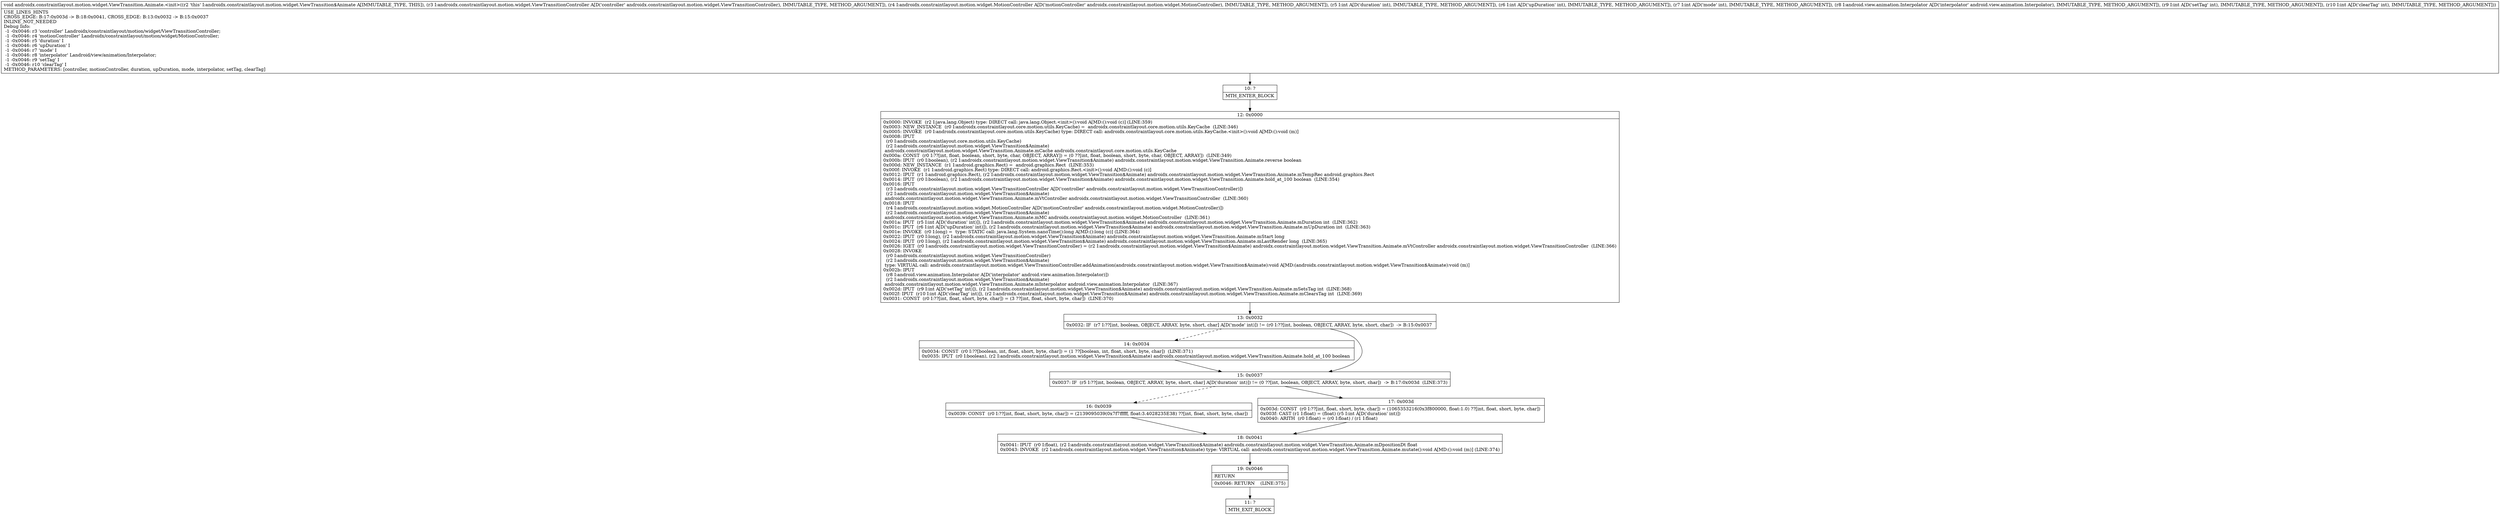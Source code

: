 digraph "CFG forandroidx.constraintlayout.motion.widget.ViewTransition.Animate.\<init\>(Landroidx\/constraintlayout\/motion\/widget\/ViewTransitionController;Landroidx\/constraintlayout\/motion\/widget\/MotionController;IIILandroid\/view\/animation\/Interpolator;II)V" {
Node_10 [shape=record,label="{10\:\ ?|MTH_ENTER_BLOCK\l}"];
Node_12 [shape=record,label="{12\:\ 0x0000|0x0000: INVOKE  (r2 I:java.lang.Object) type: DIRECT call: java.lang.Object.\<init\>():void A[MD:():void (c)] (LINE:359)\l0x0003: NEW_INSTANCE  (r0 I:androidx.constraintlayout.core.motion.utils.KeyCache) =  androidx.constraintlayout.core.motion.utils.KeyCache  (LINE:346)\l0x0005: INVOKE  (r0 I:androidx.constraintlayout.core.motion.utils.KeyCache) type: DIRECT call: androidx.constraintlayout.core.motion.utils.KeyCache.\<init\>():void A[MD:():void (m)]\l0x0008: IPUT  \l  (r0 I:androidx.constraintlayout.core.motion.utils.KeyCache)\l  (r2 I:androidx.constraintlayout.motion.widget.ViewTransition$Animate)\l androidx.constraintlayout.motion.widget.ViewTransition.Animate.mCache androidx.constraintlayout.core.motion.utils.KeyCache \l0x000a: CONST  (r0 I:??[int, float, boolean, short, byte, char, OBJECT, ARRAY]) = (0 ??[int, float, boolean, short, byte, char, OBJECT, ARRAY])  (LINE:349)\l0x000b: IPUT  (r0 I:boolean), (r2 I:androidx.constraintlayout.motion.widget.ViewTransition$Animate) androidx.constraintlayout.motion.widget.ViewTransition.Animate.reverse boolean \l0x000d: NEW_INSTANCE  (r1 I:android.graphics.Rect) =  android.graphics.Rect  (LINE:353)\l0x000f: INVOKE  (r1 I:android.graphics.Rect) type: DIRECT call: android.graphics.Rect.\<init\>():void A[MD:():void (c)]\l0x0012: IPUT  (r1 I:android.graphics.Rect), (r2 I:androidx.constraintlayout.motion.widget.ViewTransition$Animate) androidx.constraintlayout.motion.widget.ViewTransition.Animate.mTempRec android.graphics.Rect \l0x0014: IPUT  (r0 I:boolean), (r2 I:androidx.constraintlayout.motion.widget.ViewTransition$Animate) androidx.constraintlayout.motion.widget.ViewTransition.Animate.hold_at_100 boolean  (LINE:354)\l0x0016: IPUT  \l  (r3 I:androidx.constraintlayout.motion.widget.ViewTransitionController A[D('controller' androidx.constraintlayout.motion.widget.ViewTransitionController)])\l  (r2 I:androidx.constraintlayout.motion.widget.ViewTransition$Animate)\l androidx.constraintlayout.motion.widget.ViewTransition.Animate.mVtController androidx.constraintlayout.motion.widget.ViewTransitionController  (LINE:360)\l0x0018: IPUT  \l  (r4 I:androidx.constraintlayout.motion.widget.MotionController A[D('motionController' androidx.constraintlayout.motion.widget.MotionController)])\l  (r2 I:androidx.constraintlayout.motion.widget.ViewTransition$Animate)\l androidx.constraintlayout.motion.widget.ViewTransition.Animate.mMC androidx.constraintlayout.motion.widget.MotionController  (LINE:361)\l0x001a: IPUT  (r5 I:int A[D('duration' int)]), (r2 I:androidx.constraintlayout.motion.widget.ViewTransition$Animate) androidx.constraintlayout.motion.widget.ViewTransition.Animate.mDuration int  (LINE:362)\l0x001c: IPUT  (r6 I:int A[D('upDuration' int)]), (r2 I:androidx.constraintlayout.motion.widget.ViewTransition$Animate) androidx.constraintlayout.motion.widget.ViewTransition.Animate.mUpDuration int  (LINE:363)\l0x001e: INVOKE  (r0 I:long) =  type: STATIC call: java.lang.System.nanoTime():long A[MD:():long (c)] (LINE:364)\l0x0022: IPUT  (r0 I:long), (r2 I:androidx.constraintlayout.motion.widget.ViewTransition$Animate) androidx.constraintlayout.motion.widget.ViewTransition.Animate.mStart long \l0x0024: IPUT  (r0 I:long), (r2 I:androidx.constraintlayout.motion.widget.ViewTransition$Animate) androidx.constraintlayout.motion.widget.ViewTransition.Animate.mLastRender long  (LINE:365)\l0x0026: IGET  (r0 I:androidx.constraintlayout.motion.widget.ViewTransitionController) = (r2 I:androidx.constraintlayout.motion.widget.ViewTransition$Animate) androidx.constraintlayout.motion.widget.ViewTransition.Animate.mVtController androidx.constraintlayout.motion.widget.ViewTransitionController  (LINE:366)\l0x0028: INVOKE  \l  (r0 I:androidx.constraintlayout.motion.widget.ViewTransitionController)\l  (r2 I:androidx.constraintlayout.motion.widget.ViewTransition$Animate)\l type: VIRTUAL call: androidx.constraintlayout.motion.widget.ViewTransitionController.addAnimation(androidx.constraintlayout.motion.widget.ViewTransition$Animate):void A[MD:(androidx.constraintlayout.motion.widget.ViewTransition$Animate):void (m)]\l0x002b: IPUT  \l  (r8 I:android.view.animation.Interpolator A[D('interpolator' android.view.animation.Interpolator)])\l  (r2 I:androidx.constraintlayout.motion.widget.ViewTransition$Animate)\l androidx.constraintlayout.motion.widget.ViewTransition.Animate.mInterpolator android.view.animation.Interpolator  (LINE:367)\l0x002d: IPUT  (r9 I:int A[D('setTag' int)]), (r2 I:androidx.constraintlayout.motion.widget.ViewTransition$Animate) androidx.constraintlayout.motion.widget.ViewTransition.Animate.mSetsTag int  (LINE:368)\l0x002f: IPUT  (r10 I:int A[D('clearTag' int)]), (r2 I:androidx.constraintlayout.motion.widget.ViewTransition$Animate) androidx.constraintlayout.motion.widget.ViewTransition.Animate.mClearsTag int  (LINE:369)\l0x0031: CONST  (r0 I:??[int, float, short, byte, char]) = (3 ??[int, float, short, byte, char])  (LINE:370)\l}"];
Node_13 [shape=record,label="{13\:\ 0x0032|0x0032: IF  (r7 I:??[int, boolean, OBJECT, ARRAY, byte, short, char] A[D('mode' int)]) != (r0 I:??[int, boolean, OBJECT, ARRAY, byte, short, char])  \-\> B:15:0x0037 \l}"];
Node_14 [shape=record,label="{14\:\ 0x0034|0x0034: CONST  (r0 I:??[boolean, int, float, short, byte, char]) = (1 ??[boolean, int, float, short, byte, char])  (LINE:371)\l0x0035: IPUT  (r0 I:boolean), (r2 I:androidx.constraintlayout.motion.widget.ViewTransition$Animate) androidx.constraintlayout.motion.widget.ViewTransition.Animate.hold_at_100 boolean \l}"];
Node_15 [shape=record,label="{15\:\ 0x0037|0x0037: IF  (r5 I:??[int, boolean, OBJECT, ARRAY, byte, short, char] A[D('duration' int)]) != (0 ??[int, boolean, OBJECT, ARRAY, byte, short, char])  \-\> B:17:0x003d  (LINE:373)\l}"];
Node_16 [shape=record,label="{16\:\ 0x0039|0x0039: CONST  (r0 I:??[int, float, short, byte, char]) = (2139095039(0x7f7fffff, float:3.4028235E38) ??[int, float, short, byte, char]) \l}"];
Node_18 [shape=record,label="{18\:\ 0x0041|0x0041: IPUT  (r0 I:float), (r2 I:androidx.constraintlayout.motion.widget.ViewTransition$Animate) androidx.constraintlayout.motion.widget.ViewTransition.Animate.mDpositionDt float \l0x0043: INVOKE  (r2 I:androidx.constraintlayout.motion.widget.ViewTransition$Animate) type: VIRTUAL call: androidx.constraintlayout.motion.widget.ViewTransition.Animate.mutate():void A[MD:():void (m)] (LINE:374)\l}"];
Node_19 [shape=record,label="{19\:\ 0x0046|RETURN\l|0x0046: RETURN    (LINE:375)\l}"];
Node_11 [shape=record,label="{11\:\ ?|MTH_EXIT_BLOCK\l}"];
Node_17 [shape=record,label="{17\:\ 0x003d|0x003d: CONST  (r0 I:??[int, float, short, byte, char]) = (1065353216(0x3f800000, float:1.0) ??[int, float, short, byte, char]) \l0x003f: CAST (r1 I:float) = (float) (r5 I:int A[D('duration' int)]) \l0x0040: ARITH  (r0 I:float) = (r0 I:float) \/ (r1 I:float) \l}"];
MethodNode[shape=record,label="{void androidx.constraintlayout.motion.widget.ViewTransition.Animate.\<init\>((r2 'this' I:androidx.constraintlayout.motion.widget.ViewTransition$Animate A[IMMUTABLE_TYPE, THIS]), (r3 I:androidx.constraintlayout.motion.widget.ViewTransitionController A[D('controller' androidx.constraintlayout.motion.widget.ViewTransitionController), IMMUTABLE_TYPE, METHOD_ARGUMENT]), (r4 I:androidx.constraintlayout.motion.widget.MotionController A[D('motionController' androidx.constraintlayout.motion.widget.MotionController), IMMUTABLE_TYPE, METHOD_ARGUMENT]), (r5 I:int A[D('duration' int), IMMUTABLE_TYPE, METHOD_ARGUMENT]), (r6 I:int A[D('upDuration' int), IMMUTABLE_TYPE, METHOD_ARGUMENT]), (r7 I:int A[D('mode' int), IMMUTABLE_TYPE, METHOD_ARGUMENT]), (r8 I:android.view.animation.Interpolator A[D('interpolator' android.view.animation.Interpolator), IMMUTABLE_TYPE, METHOD_ARGUMENT]), (r9 I:int A[D('setTag' int), IMMUTABLE_TYPE, METHOD_ARGUMENT]), (r10 I:int A[D('clearTag' int), IMMUTABLE_TYPE, METHOD_ARGUMENT]))  | USE_LINES_HINTS\lCROSS_EDGE: B:17:0x003d \-\> B:18:0x0041, CROSS_EDGE: B:13:0x0032 \-\> B:15:0x0037\lINLINE_NOT_NEEDED\lDebug Info:\l  \-1 \-0x0046: r3 'controller' Landroidx\/constraintlayout\/motion\/widget\/ViewTransitionController;\l  \-1 \-0x0046: r4 'motionController' Landroidx\/constraintlayout\/motion\/widget\/MotionController;\l  \-1 \-0x0046: r5 'duration' I\l  \-1 \-0x0046: r6 'upDuration' I\l  \-1 \-0x0046: r7 'mode' I\l  \-1 \-0x0046: r8 'interpolator' Landroid\/view\/animation\/Interpolator;\l  \-1 \-0x0046: r9 'setTag' I\l  \-1 \-0x0046: r10 'clearTag' I\lMETHOD_PARAMETERS: [controller, motionController, duration, upDuration, mode, interpolator, setTag, clearTag]\l}"];
MethodNode -> Node_10;Node_10 -> Node_12;
Node_12 -> Node_13;
Node_13 -> Node_14[style=dashed];
Node_13 -> Node_15;
Node_14 -> Node_15;
Node_15 -> Node_16[style=dashed];
Node_15 -> Node_17;
Node_16 -> Node_18;
Node_18 -> Node_19;
Node_19 -> Node_11;
Node_17 -> Node_18;
}

